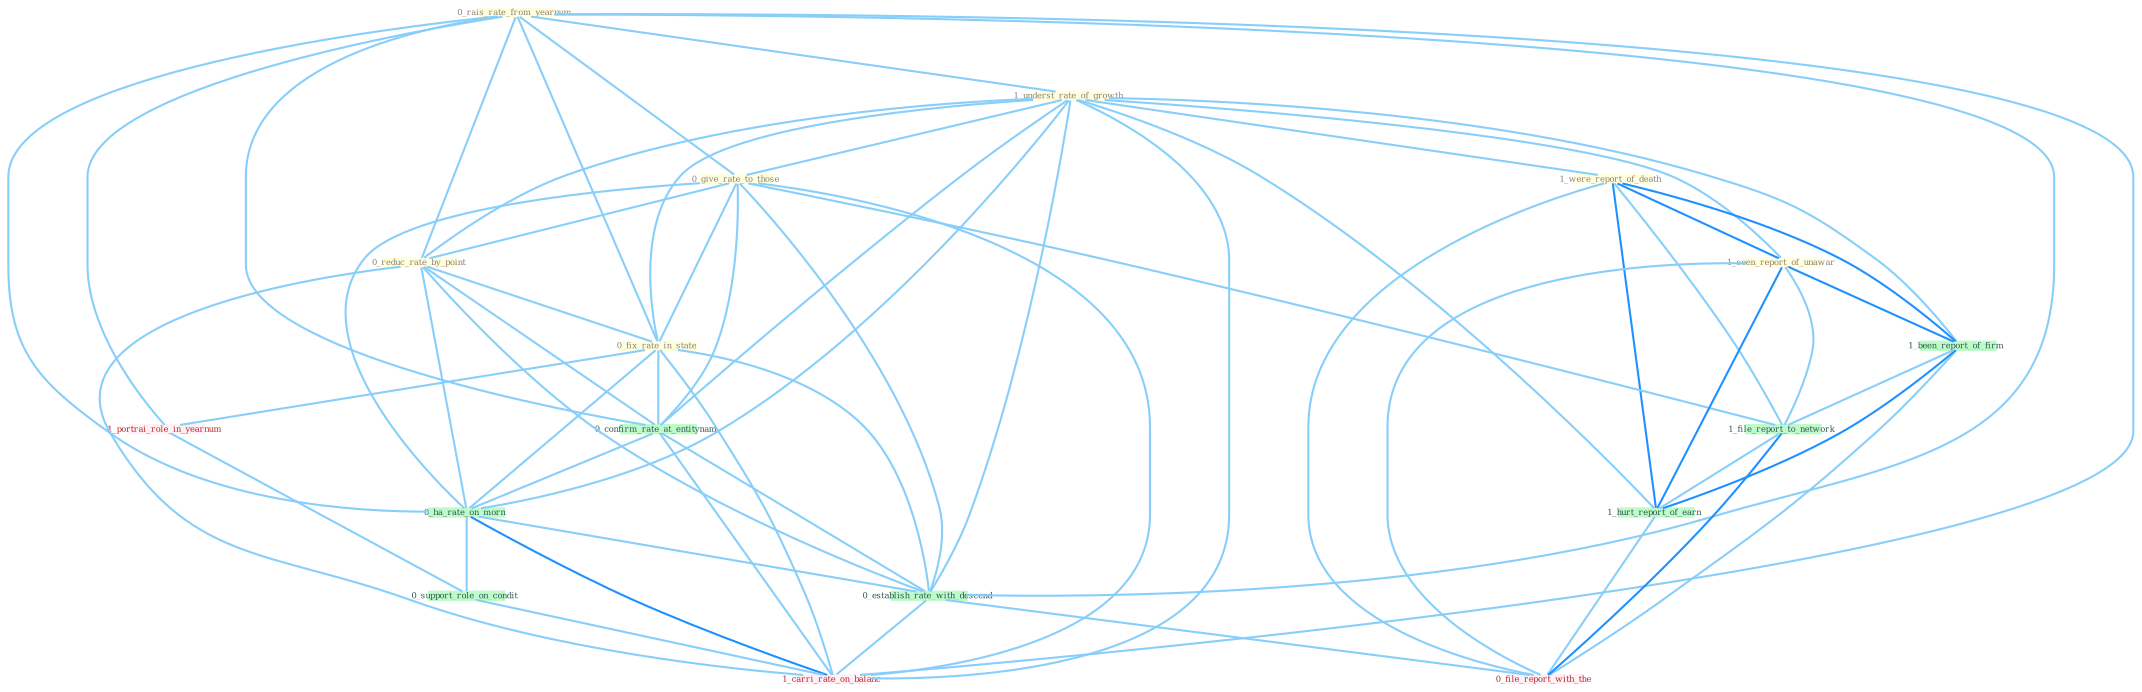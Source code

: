Graph G{ 
    node
    [shape=polygon,style=filled,width=.5,height=.06,color="#BDFCC9",fixedsize=true,fontsize=4,
    fontcolor="#2f4f4f"];
    {node
    [color="#ffffe0", fontcolor="#8b7d6b"] "0_rais_rate_from_yearnum " "1_underst_rate_of_growth " "1_were_report_of_death " "0_give_rate_to_those " "0_reduc_rate_by_point " "1_seen_report_of_unawar " "0_fix_rate_in_state "}
{node [color="#fff0f5", fontcolor="#b22222"] "1_portrai_role_in_yearnum " "1_carri_rate_on_balanc " "0_file_report_with_the "}
edge [color="#B0E2FF"];

	"0_rais_rate_from_yearnum " -- "1_underst_rate_of_growth " [w="1", color="#87cefa" ];
	"0_rais_rate_from_yearnum " -- "0_give_rate_to_those " [w="1", color="#87cefa" ];
	"0_rais_rate_from_yearnum " -- "0_reduc_rate_by_point " [w="1", color="#87cefa" ];
	"0_rais_rate_from_yearnum " -- "0_fix_rate_in_state " [w="1", color="#87cefa" ];
	"0_rais_rate_from_yearnum " -- "0_confirm_rate_at_entitynam " [w="1", color="#87cefa" ];
	"0_rais_rate_from_yearnum " -- "1_portrai_role_in_yearnum " [w="1", color="#87cefa" ];
	"0_rais_rate_from_yearnum " -- "0_ha_rate_on_morn " [w="1", color="#87cefa" ];
	"0_rais_rate_from_yearnum " -- "0_establish_rate_with_descend " [w="1", color="#87cefa" ];
	"0_rais_rate_from_yearnum " -- "1_carri_rate_on_balanc " [w="1", color="#87cefa" ];
	"1_underst_rate_of_growth " -- "1_were_report_of_death " [w="1", color="#87cefa" ];
	"1_underst_rate_of_growth " -- "0_give_rate_to_those " [w="1", color="#87cefa" ];
	"1_underst_rate_of_growth " -- "0_reduc_rate_by_point " [w="1", color="#87cefa" ];
	"1_underst_rate_of_growth " -- "1_seen_report_of_unawar " [w="1", color="#87cefa" ];
	"1_underst_rate_of_growth " -- "0_fix_rate_in_state " [w="1", color="#87cefa" ];
	"1_underst_rate_of_growth " -- "0_confirm_rate_at_entitynam " [w="1", color="#87cefa" ];
	"1_underst_rate_of_growth " -- "1_been_report_of_firm " [w="1", color="#87cefa" ];
	"1_underst_rate_of_growth " -- "0_ha_rate_on_morn " [w="1", color="#87cefa" ];
	"1_underst_rate_of_growth " -- "1_hurt_report_of_earn " [w="1", color="#87cefa" ];
	"1_underst_rate_of_growth " -- "0_establish_rate_with_descend " [w="1", color="#87cefa" ];
	"1_underst_rate_of_growth " -- "1_carri_rate_on_balanc " [w="1", color="#87cefa" ];
	"1_were_report_of_death " -- "1_seen_report_of_unawar " [w="2", color="#1e90ff" , len=0.8];
	"1_were_report_of_death " -- "1_been_report_of_firm " [w="2", color="#1e90ff" , len=0.8];
	"1_were_report_of_death " -- "1_file_report_to_network " [w="1", color="#87cefa" ];
	"1_were_report_of_death " -- "1_hurt_report_of_earn " [w="2", color="#1e90ff" , len=0.8];
	"1_were_report_of_death " -- "0_file_report_with_the " [w="1", color="#87cefa" ];
	"0_give_rate_to_those " -- "0_reduc_rate_by_point " [w="1", color="#87cefa" ];
	"0_give_rate_to_those " -- "0_fix_rate_in_state " [w="1", color="#87cefa" ];
	"0_give_rate_to_those " -- "0_confirm_rate_at_entitynam " [w="1", color="#87cefa" ];
	"0_give_rate_to_those " -- "1_file_report_to_network " [w="1", color="#87cefa" ];
	"0_give_rate_to_those " -- "0_ha_rate_on_morn " [w="1", color="#87cefa" ];
	"0_give_rate_to_those " -- "0_establish_rate_with_descend " [w="1", color="#87cefa" ];
	"0_give_rate_to_those " -- "1_carri_rate_on_balanc " [w="1", color="#87cefa" ];
	"0_reduc_rate_by_point " -- "0_fix_rate_in_state " [w="1", color="#87cefa" ];
	"0_reduc_rate_by_point " -- "0_confirm_rate_at_entitynam " [w="1", color="#87cefa" ];
	"0_reduc_rate_by_point " -- "0_ha_rate_on_morn " [w="1", color="#87cefa" ];
	"0_reduc_rate_by_point " -- "0_establish_rate_with_descend " [w="1", color="#87cefa" ];
	"0_reduc_rate_by_point " -- "1_carri_rate_on_balanc " [w="1", color="#87cefa" ];
	"1_seen_report_of_unawar " -- "1_been_report_of_firm " [w="2", color="#1e90ff" , len=0.8];
	"1_seen_report_of_unawar " -- "1_file_report_to_network " [w="1", color="#87cefa" ];
	"1_seen_report_of_unawar " -- "1_hurt_report_of_earn " [w="2", color="#1e90ff" , len=0.8];
	"1_seen_report_of_unawar " -- "0_file_report_with_the " [w="1", color="#87cefa" ];
	"0_fix_rate_in_state " -- "0_confirm_rate_at_entitynam " [w="1", color="#87cefa" ];
	"0_fix_rate_in_state " -- "1_portrai_role_in_yearnum " [w="1", color="#87cefa" ];
	"0_fix_rate_in_state " -- "0_ha_rate_on_morn " [w="1", color="#87cefa" ];
	"0_fix_rate_in_state " -- "0_establish_rate_with_descend " [w="1", color="#87cefa" ];
	"0_fix_rate_in_state " -- "1_carri_rate_on_balanc " [w="1", color="#87cefa" ];
	"0_confirm_rate_at_entitynam " -- "0_ha_rate_on_morn " [w="1", color="#87cefa" ];
	"0_confirm_rate_at_entitynam " -- "0_establish_rate_with_descend " [w="1", color="#87cefa" ];
	"0_confirm_rate_at_entitynam " -- "1_carri_rate_on_balanc " [w="1", color="#87cefa" ];
	"1_been_report_of_firm " -- "1_file_report_to_network " [w="1", color="#87cefa" ];
	"1_been_report_of_firm " -- "1_hurt_report_of_earn " [w="2", color="#1e90ff" , len=0.8];
	"1_been_report_of_firm " -- "0_file_report_with_the " [w="1", color="#87cefa" ];
	"1_file_report_to_network " -- "1_hurt_report_of_earn " [w="1", color="#87cefa" ];
	"1_file_report_to_network " -- "0_file_report_with_the " [w="2", color="#1e90ff" , len=0.8];
	"1_portrai_role_in_yearnum " -- "0_support_role_on_condit " [w="1", color="#87cefa" ];
	"0_ha_rate_on_morn " -- "0_support_role_on_condit " [w="1", color="#87cefa" ];
	"0_ha_rate_on_morn " -- "0_establish_rate_with_descend " [w="1", color="#87cefa" ];
	"0_ha_rate_on_morn " -- "1_carri_rate_on_balanc " [w="2", color="#1e90ff" , len=0.8];
	"1_hurt_report_of_earn " -- "0_file_report_with_the " [w="1", color="#87cefa" ];
	"0_support_role_on_condit " -- "1_carri_rate_on_balanc " [w="1", color="#87cefa" ];
	"0_establish_rate_with_descend " -- "1_carri_rate_on_balanc " [w="1", color="#87cefa" ];
	"0_establish_rate_with_descend " -- "0_file_report_with_the " [w="1", color="#87cefa" ];
}